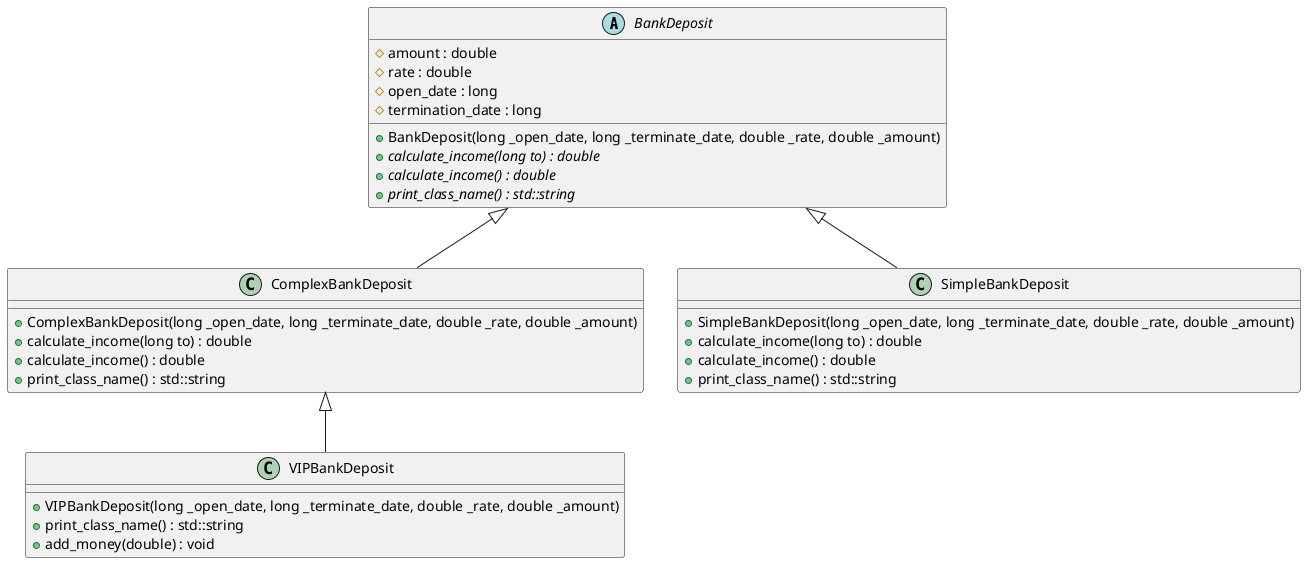 @startuml





/' Objects '/

abstract class BankDeposit {
	+BankDeposit(long _open_date, long _terminate_date, double _rate, double _amount)
	#amount : double
	+{abstract} calculate_income(long to) : double
	+{abstract} calculate_income() : double
	#rate : double
	#open_date : long
	#termination_date : long
	+{abstract} print_class_name() : std::string
}


class ComplexBankDeposit {
	+ComplexBankDeposit(long _open_date, long _terminate_date, double _rate, double _amount)
	+calculate_income(long to) : double
	+calculate_income() : double
	+print_class_name() : std::string
}


class SimpleBankDeposit {
	+SimpleBankDeposit(long _open_date, long _terminate_date, double _rate, double _amount)
	+calculate_income(long to) : double
	+calculate_income() : double
	+print_class_name() : std::string
}


class VIPBankDeposit {
	+VIPBankDeposit(long _open_date, long _terminate_date, double _rate, double _amount)
	+print_class_name() : std::string
	+add_money(double) : void
}





/' Inheritance relationships '/

.BankDeposit <|-- .ComplexBankDeposit


.BankDeposit <|-- .SimpleBankDeposit


.ComplexBankDeposit <|-- .VIPBankDeposit





/' Aggregation relationships '/





/' Nested objects '/



@enduml
